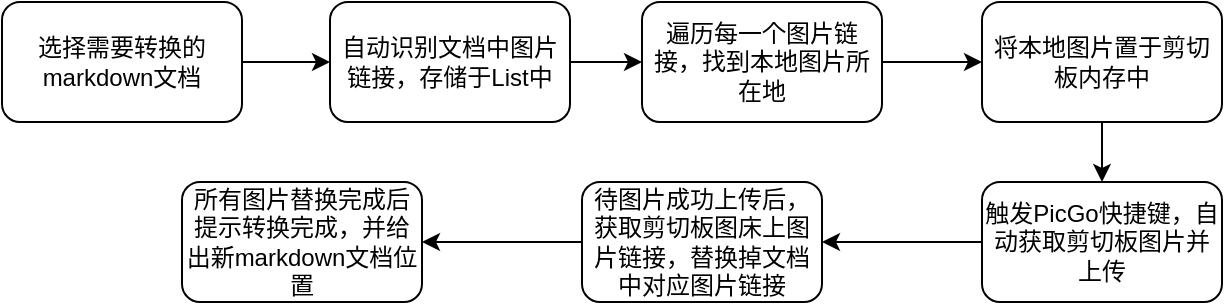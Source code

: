 <mxfile>
    <diagram id="47B6zKFaQTBZKe6Tfd-h" name="Page-1">
        <mxGraphModel dx="1060" dy="491" grid="1" gridSize="10" guides="1" tooltips="1" connect="1" arrows="1" fold="1" page="1" pageScale="1" pageWidth="827" pageHeight="1169" math="0" shadow="0">
            <root>
                <mxCell id="0"/>
                <mxCell id="1" parent="0"/>
                <mxCell id="4" value="" style="edgeStyle=none;html=1;" edge="1" parent="1" source="2" target="3">
                    <mxGeometry relative="1" as="geometry"/>
                </mxCell>
                <mxCell id="2" value="选择需要转换的markdown文档" style="rounded=1;whiteSpace=wrap;html=1;" vertex="1" parent="1">
                    <mxGeometry x="40" y="300" width="120" height="60" as="geometry"/>
                </mxCell>
                <mxCell id="7" value="" style="edgeStyle=none;html=1;" edge="1" parent="1" source="3" target="6">
                    <mxGeometry relative="1" as="geometry"/>
                </mxCell>
                <mxCell id="3" value="自动识别文档中图片链接，存储于List中" style="whiteSpace=wrap;html=1;rounded=1;" vertex="1" parent="1">
                    <mxGeometry x="204" y="300" width="120" height="60" as="geometry"/>
                </mxCell>
                <mxCell id="9" value="" style="edgeStyle=none;html=1;" edge="1" parent="1" source="6" target="8">
                    <mxGeometry relative="1" as="geometry"/>
                </mxCell>
                <mxCell id="6" value="遍历每一个图片链接，找到本地图片所在地" style="whiteSpace=wrap;html=1;rounded=1;" vertex="1" parent="1">
                    <mxGeometry x="360" y="300" width="120" height="60" as="geometry"/>
                </mxCell>
                <mxCell id="13" value="" style="edgeStyle=none;html=1;" edge="1" parent="1" source="8" target="12">
                    <mxGeometry relative="1" as="geometry"/>
                </mxCell>
                <mxCell id="8" value="将本地图片置于剪切板内存中" style="whiteSpace=wrap;html=1;rounded=1;" vertex="1" parent="1">
                    <mxGeometry x="530" y="300" width="120" height="60" as="geometry"/>
                </mxCell>
                <mxCell id="15" value="" style="edgeStyle=none;html=1;" edge="1" parent="1" source="12" target="14">
                    <mxGeometry relative="1" as="geometry"/>
                </mxCell>
                <mxCell id="12" value="触发PicGo快捷键，自动获取剪切板图片并上传" style="whiteSpace=wrap;html=1;rounded=1;" vertex="1" parent="1">
                    <mxGeometry x="530" y="390" width="120" height="60" as="geometry"/>
                </mxCell>
                <mxCell id="17" value="" style="edgeStyle=none;html=1;" edge="1" parent="1" source="14" target="16">
                    <mxGeometry relative="1" as="geometry"/>
                </mxCell>
                <mxCell id="14" value="待图片成功上传后，获取剪切板图床上图片链接，替换掉文档中对应图片链接" style="whiteSpace=wrap;html=1;rounded=1;" vertex="1" parent="1">
                    <mxGeometry x="330" y="390" width="120" height="60" as="geometry"/>
                </mxCell>
                <mxCell id="16" value="所有图片替换完成后提示转换完成，并给出新markdown文档位置" style="whiteSpace=wrap;html=1;rounded=1;" vertex="1" parent="1">
                    <mxGeometry x="130" y="390" width="120" height="60" as="geometry"/>
                </mxCell>
            </root>
        </mxGraphModel>
    </diagram>
</mxfile>